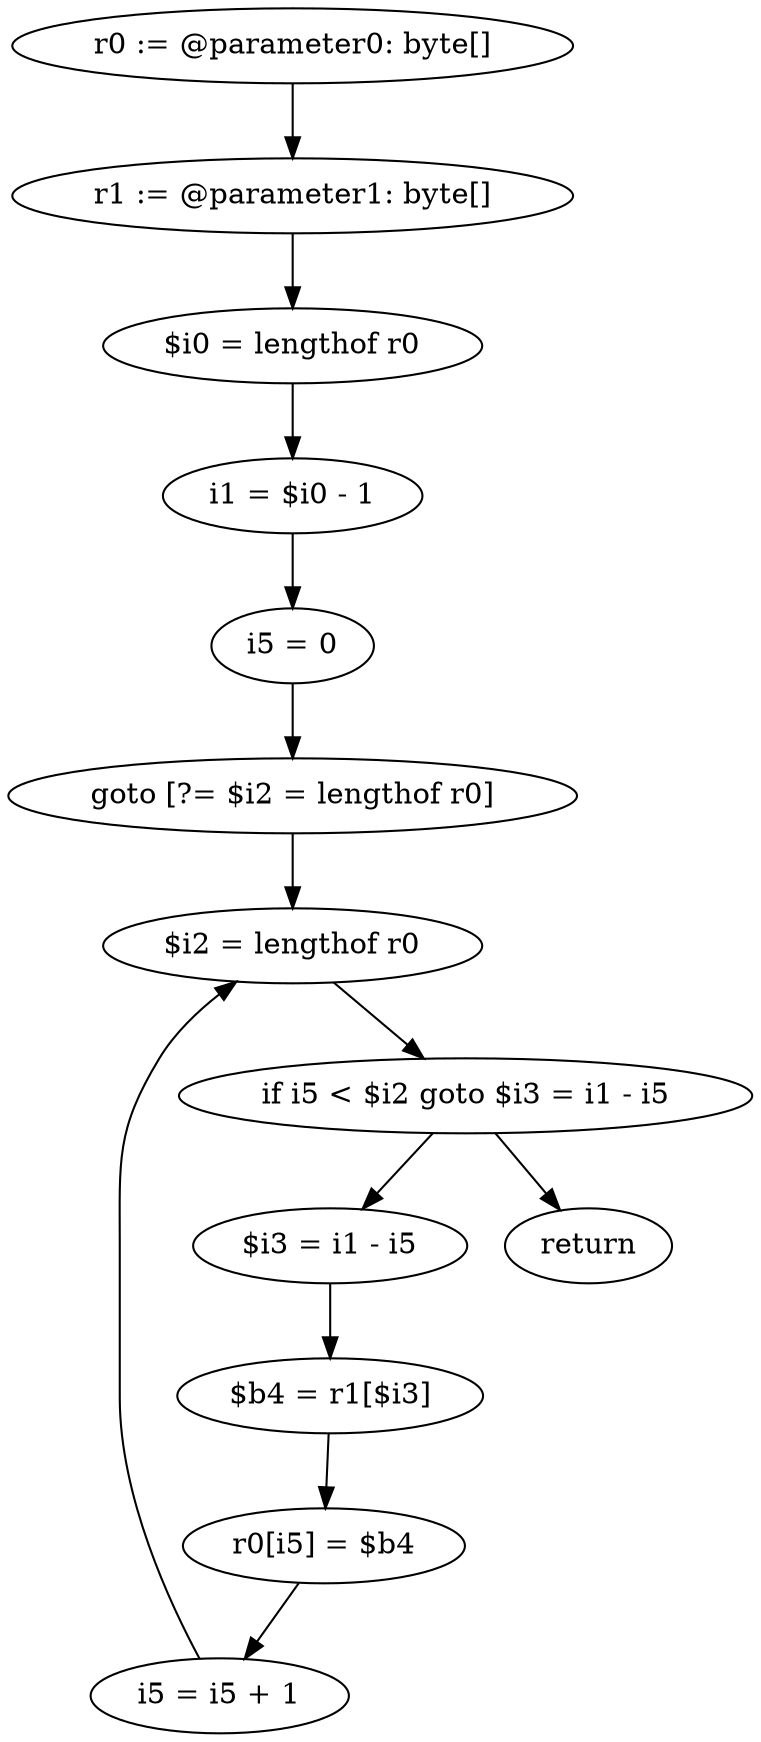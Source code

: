 digraph "unitGraph" {
    "r0 := @parameter0: byte[]"
    "r1 := @parameter1: byte[]"
    "$i0 = lengthof r0"
    "i1 = $i0 - 1"
    "i5 = 0"
    "goto [?= $i2 = lengthof r0]"
    "$i3 = i1 - i5"
    "$b4 = r1[$i3]"
    "r0[i5] = $b4"
    "i5 = i5 + 1"
    "$i2 = lengthof r0"
    "if i5 < $i2 goto $i3 = i1 - i5"
    "return"
    "r0 := @parameter0: byte[]"->"r1 := @parameter1: byte[]";
    "r1 := @parameter1: byte[]"->"$i0 = lengthof r0";
    "$i0 = lengthof r0"->"i1 = $i0 - 1";
    "i1 = $i0 - 1"->"i5 = 0";
    "i5 = 0"->"goto [?= $i2 = lengthof r0]";
    "goto [?= $i2 = lengthof r0]"->"$i2 = lengthof r0";
    "$i3 = i1 - i5"->"$b4 = r1[$i3]";
    "$b4 = r1[$i3]"->"r0[i5] = $b4";
    "r0[i5] = $b4"->"i5 = i5 + 1";
    "i5 = i5 + 1"->"$i2 = lengthof r0";
    "$i2 = lengthof r0"->"if i5 < $i2 goto $i3 = i1 - i5";
    "if i5 < $i2 goto $i3 = i1 - i5"->"return";
    "if i5 < $i2 goto $i3 = i1 - i5"->"$i3 = i1 - i5";
}
